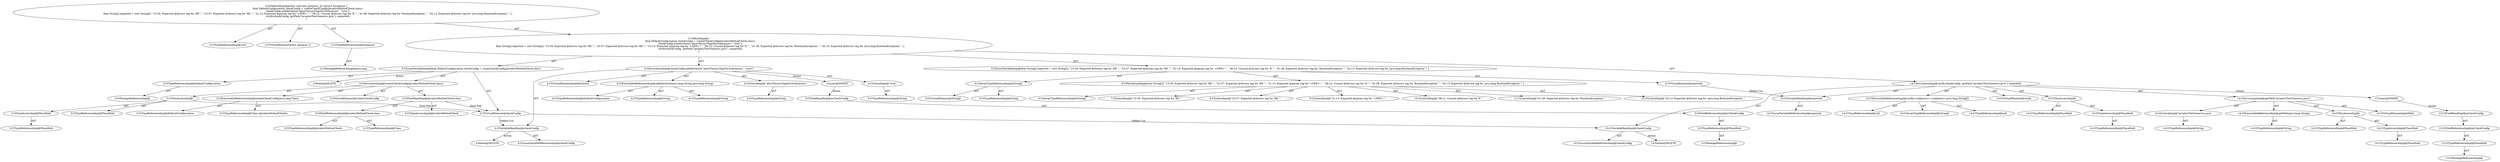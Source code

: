 digraph "test_generics_2#?" {
0 [label="2:CtTypeReferenceImpl@void" shape=ellipse]
1 [label="2:CtVirtualElement@test_generics_2" shape=ellipse]
2 [label="2:CtTypeReferenceImpl@Exception" shape=ellipse]
3 [label="2:CtPackageReferenceImpl@java.lang" shape=ellipse]
4 [label="3:CtTypeReferenceImpl@DefaultConfiguration" shape=ellipse]
5 [label="3:CtPackageReferenceImpl@" shape=ellipse]
6 [label="3:CtExecutableReferenceImpl@createCheckConfig(java.lang.Class)" shape=ellipse]
7 [label="3:CtTypeReferenceImpl@DefaultConfiguration" shape=ellipse]
8 [label="3:CtTypeReferenceImpl@Class<JavadocMethodCheck>" shape=ellipse]
9 [label="3:CtVirtualElement@createCheckConfig" shape=ellipse]
10 [label="3:CtTypeAccessImpl@PlaceHold" shape=ellipse]
11 [label="3:CtTypeReferenceImpl@PlaceHold" shape=ellipse]
12 [label="3:CtThisAccessImpl@" shape=ellipse]
13 [label="3:CtTypeReferenceImpl@PlaceHold" shape=ellipse]
14 [label="3:CtFieldReferenceImpl@JavadocMethodCheck.class" shape=ellipse]
15 [label="3:CtTypeReferenceImpl@JavadocMethodCheck" shape=ellipse]
16 [label="3:CtTypeReferenceImpl@Class" shape=ellipse]
17 [label="3:CtFieldReadImpl@JavadocMethodCheck.class" shape=ellipse]
18 [label="3:CtTypeAccessImpl@JavadocMethodCheck" shape=ellipse]
19 [label="3:CtInvocationImpl@createCheckConfig(JavadocMethodCheck.class)" shape=ellipse]
20 [label="3:CtVirtualElement@checkConfig" shape=ellipse]
21 [label="3:CtLocalVariableImpl@final DefaultConfiguration checkConfig = createCheckConfig(JavadocMethodCheck.class)" shape=ellipse]
22 [label="4:CtExecutableReferenceImpl@addAttribute(java.lang.String,java.lang.String)" shape=ellipse]
23 [label="4:CtTypeReferenceImpl@DefaultConfiguration" shape=ellipse]
24 [label="4:CtTypeReferenceImpl@String" shape=ellipse]
25 [label="4:CtTypeReferenceImpl@String" shape=ellipse]
26 [label="4:CtVirtualElement@addAttribute" shape=ellipse]
27 [label="4:CtVariableReadImpl@checkConfig" shape=ellipse]
28 [label="4:CtLocalVariableReferenceImpl@checkConfig" shape=ellipse]
29 [label="4:CtLiteralImpl@\"allowThrowsTagsForSubclasses\"" shape=ellipse]
30 [label="4:CtTypeReferenceImpl@String" shape=ellipse]
31 [label="4:CtLiteralImpl@\"true\"" shape=ellipse]
32 [label="4:CtTypeReferenceImpl@String" shape=ellipse]
33 [label="4:CtInvocationImpl@checkConfig.addAttribute(\"allowThrowsTagsForSubclasses\", \"true\")" shape=ellipse]
34 [label="5:CtVirtualElement@String[]" shape=ellipse]
35 [label="5:CtArrayTypeReferenceImpl@String[]" shape=ellipse]
36 [label="5:CtTypeReferenceImpl@String" shape=ellipse]
37 [label="6:CtNewArrayImpl@new String[]\{ \"15:34: Expected @throws tag for 'RE'.\", \"23:37: Expected @throws tag for 'RE'.\", \"31:13: Expected @param tag for '<NPE>'.\", \"38:12: Unused @throws tag for 'E'.\", \"41:38: Expected @throws tag for 'RuntimeException'.\", \"42:13: Expected @throws tag for 'java.lang.RuntimeException'.\" \}" shape=ellipse]
38 [label="6:CtArrayTypeReferenceImpl@String[]" shape=ellipse]
39 [label="7:CtLiteralImpl@\"15:34: Expected @throws tag for 'RE'.\"" shape=ellipse]
40 [label="8:CtLiteralImpl@\"23:37: Expected @throws tag for 'RE'.\"" shape=ellipse]
41 [label="9:CtLiteralImpl@\"31:13: Expected @param tag for '<NPE>'.\"" shape=ellipse]
42 [label="10:CtLiteralImpl@\"38:12: Unused @throws tag for 'E'.\"" shape=ellipse]
43 [label="11:CtLiteralImpl@\"41:38: Expected @throws tag for 'RuntimeException'.\"" shape=ellipse]
44 [label="12:CtLiteralImpl@\"42:13: Expected @throws tag for 'java.lang.RuntimeException'.\"" shape=ellipse]
45 [label="5:CtVirtualElement@expected" shape=ellipse]
46 [label="5:CtLocalVariableImpl@final String[] expected = new String[]\{ \"15:34: Expected @throws tag for 'RE'.\", \"23:37: Expected @throws tag for 'RE'.\", \"31:13: Expected @param tag for '<NPE>'.\", \"38:12: Unused @throws tag for 'E'.\", \"41:38: Expected @throws tag for 'RuntimeException'.\", \"42:13: Expected @throws tag for 'java.lang.RuntimeException'.\" \}" shape=ellipse]
47 [label="14:CtExecutableReferenceImpl@verify(<unknown>,<unknown>,java.lang.String[])" shape=ellipse]
48 [label="14:CtTypeReferenceImpl@null" shape=ellipse]
49 [label="14:CtTypeReferenceImpl@null" shape=ellipse]
50 [label="14:CtArrayTypeReferenceImpl@String[]" shape=ellipse]
51 [label="14:CtVirtualElement@verify" shape=ellipse]
52 [label="14:CtTypeAccessImpl@PlaceHold" shape=ellipse]
53 [label="14:CtTypeReferenceImpl@PlaceHold" shape=ellipse]
54 [label="14:CtThisAccessImpl@" shape=ellipse]
55 [label="14:CtTypeReferenceImpl@PlaceHold" shape=ellipse]
56 [label="14:CtVariableReadImpl@checkConfig" shape=ellipse]
57 [label="14:CtLocalVariableReferenceImpl@checkConfig" shape=ellipse]
58 [label="14:CtExecutableReferenceImpl@getPath(java.lang.String)" shape=ellipse]
59 [label="14:CtTypeReferenceImpl@String" shape=ellipse]
60 [label="14:CtVirtualElement@getPath" shape=ellipse]
61 [label="14:CtTypeAccessImpl@PlaceHold" shape=ellipse]
62 [label="14:CtTypeReferenceImpl@PlaceHold" shape=ellipse]
63 [label="14:CtThisAccessImpl@" shape=ellipse]
64 [label="14:CtTypeReferenceImpl@PlaceHold" shape=ellipse]
65 [label="14:CtLiteralImpl@\"javadoc/TestGenerics.java\"" shape=ellipse]
66 [label="14:CtTypeReferenceImpl@String" shape=ellipse]
67 [label="14:CtInvocationImpl@getPath(\"javadoc/TestGenerics.java\")" shape=ellipse]
68 [label="14:CtVariableReadImpl@expected" shape=ellipse]
69 [label="14:CtLocalVariableReferenceImpl@expected" shape=ellipse]
70 [label="14:CtInvocationImpl@verify(checkConfig, getPath(\"javadoc/TestGenerics.java\"), expected)" shape=ellipse]
71 [label="2:CtBlockImpl@\{
    final DefaultConfiguration checkConfig = createCheckConfig(JavadocMethodCheck.class);
    checkConfig.addAttribute(\"allowThrowsTagsForSubclasses\", \"true\");
    final String[] expected = new String[]\{ \"15:34: Expected @throws tag for 'RE'.\", \"23:37: Expected @throws tag for 'RE'.\", \"31:13: Expected @param tag for '<NPE>'.\", \"38:12: Unused @throws tag for 'E'.\", \"41:38: Expected @throws tag for 'RuntimeException'.\", \"42:13: Expected @throws tag for 'java.lang.RuntimeException'.\" \};
    verify(checkConfig, getPath(\"javadoc/TestGenerics.java\"), expected);
\}" shape=ellipse]
72 [label="2:CtMethodImpl@public void test_generics_2() throws Exception \{
    final DefaultConfiguration checkConfig = createCheckConfig(JavadocMethodCheck.class);
    checkConfig.addAttribute(\"allowThrowsTagsForSubclasses\", \"true\");
    final String[] expected = new String[]\{ \"15:34: Expected @throws tag for 'RE'.\", \"23:37: Expected @throws tag for 'RE'.\", \"31:13: Expected @param tag for '<NPE>'.\", \"38:12: Unused @throws tag for 'E'.\", \"41:38: Expected @throws tag for 'RuntimeException'.\", \"42:13: Expected @throws tag for 'java.lang.RuntimeException'.\" \};
    verify(checkConfig, getPath(\"javadoc/TestGenerics.java\"), expected);
\}" shape=ellipse]
73 [label="3:Delete@DELETE" shape=ellipse]
74 [label="4:Delete@DELETE" shape=ellipse]
75 [label="14:Delete@DELETE" shape=ellipse]
76 [label="3:Insert@INSERT" shape=ellipse]
77 [label="3:CtPackageReferenceImpl@" shape=ellipse]
78 [label="3:CtTypeReferenceImpl@PlaceHold" shape=ellipse]
79 [label="3:CtFieldReferenceImpl@mCheckConfig" shape=ellipse]
80 [label="3:CtFieldReadImpl@mCheckConfig" shape=ellipse]
81 [label="13:Insert@INSERT" shape=ellipse]
82 [label="13:CtPackageReferenceImpl@" shape=ellipse]
83 [label="13:CtTypeReferenceImpl@PlaceHold" shape=ellipse]
84 [label="13:CtFieldReferenceImpl@mCheckConfig" shape=ellipse]
85 [label="13:CtFieldReadImpl@mCheckConfig" shape=ellipse]
2 -> 3 [label="AST"];
4 -> 5 [label="AST"];
6 -> 7 [label="AST"];
6 -> 8 [label="AST"];
10 -> 11 [label="AST"];
12 -> 13 [label="AST"];
12 -> 10 [label="AST"];
12 -> 20 [label="Data Dep"];
14 -> 15 [label="AST"];
14 -> 16 [label="AST"];
17 -> 18 [label="AST"];
17 -> 14 [label="AST"];
17 -> 20 [label="Data Dep"];
19 -> 9 [label="AST"];
19 -> 12 [label="AST"];
19 -> 6 [label="AST"];
19 -> 17 [label="AST"];
20 -> 27 [label="Define-Use"];
20 -> 56 [label="Define-Use"];
21 -> 20 [label="AST"];
21 -> 4 [label="AST"];
21 -> 19 [label="AST"];
21 -> 73 [label="Action"];
22 -> 23 [label="AST"];
22 -> 24 [label="AST"];
22 -> 25 [label="AST"];
27 -> 28 [label="AST"];
27 -> 74 [label="Action"];
29 -> 30 [label="AST"];
31 -> 32 [label="AST"];
33 -> 26 [label="AST"];
33 -> 27 [label="AST"];
33 -> 22 [label="AST"];
33 -> 29 [label="AST"];
33 -> 31 [label="AST"];
33 -> 76 [label="Action"];
35 -> 34 [label="AST"];
35 -> 36 [label="AST"];
37 -> 38 [label="AST"];
37 -> 39 [label="AST"];
37 -> 40 [label="AST"];
37 -> 41 [label="AST"];
37 -> 42 [label="AST"];
37 -> 43 [label="AST"];
37 -> 44 [label="AST"];
45 -> 68 [label="Define-Use"];
46 -> 45 [label="AST"];
46 -> 35 [label="AST"];
46 -> 37 [label="AST"];
47 -> 48 [label="AST"];
47 -> 49 [label="AST"];
47 -> 50 [label="AST"];
52 -> 53 [label="AST"];
54 -> 55 [label="AST"];
54 -> 52 [label="AST"];
56 -> 57 [label="AST"];
56 -> 75 [label="Action"];
58 -> 59 [label="AST"];
61 -> 62 [label="AST"];
63 -> 64 [label="AST"];
63 -> 61 [label="AST"];
65 -> 66 [label="AST"];
67 -> 60 [label="AST"];
67 -> 63 [label="AST"];
67 -> 58 [label="AST"];
67 -> 65 [label="AST"];
68 -> 69 [label="AST"];
70 -> 51 [label="AST"];
70 -> 54 [label="AST"];
70 -> 47 [label="AST"];
70 -> 56 [label="AST"];
70 -> 67 [label="AST"];
70 -> 68 [label="AST"];
70 -> 81 [label="Action"];
71 -> 21 [label="AST"];
71 -> 33 [label="AST"];
71 -> 46 [label="AST"];
71 -> 70 [label="AST"];
72 -> 1 [label="AST"];
72 -> 0 [label="AST"];
72 -> 2 [label="AST"];
72 -> 71 [label="AST"];
76 -> 80 [label="Action"];
78 -> 77 [label="AST"];
79 -> 78 [label="AST"];
80 -> 79 [label="AST"];
81 -> 85 [label="Action"];
83 -> 82 [label="AST"];
84 -> 83 [label="AST"];
85 -> 84 [label="AST"];
}